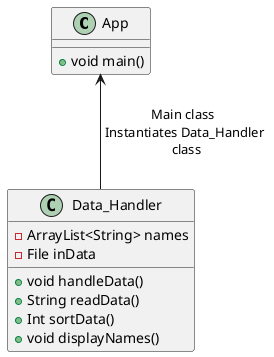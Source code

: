@startuml
class App {
    +void main()
}

class Data_Handler {

    -ArrayList<String> names
    -File inData
    +void handleData()
    +String readData()
    +Int sortData()
    +void displayNames()
}

App <-- Data_Handler : Main class \n Instantiates Data_Handler \n class

@enduml
